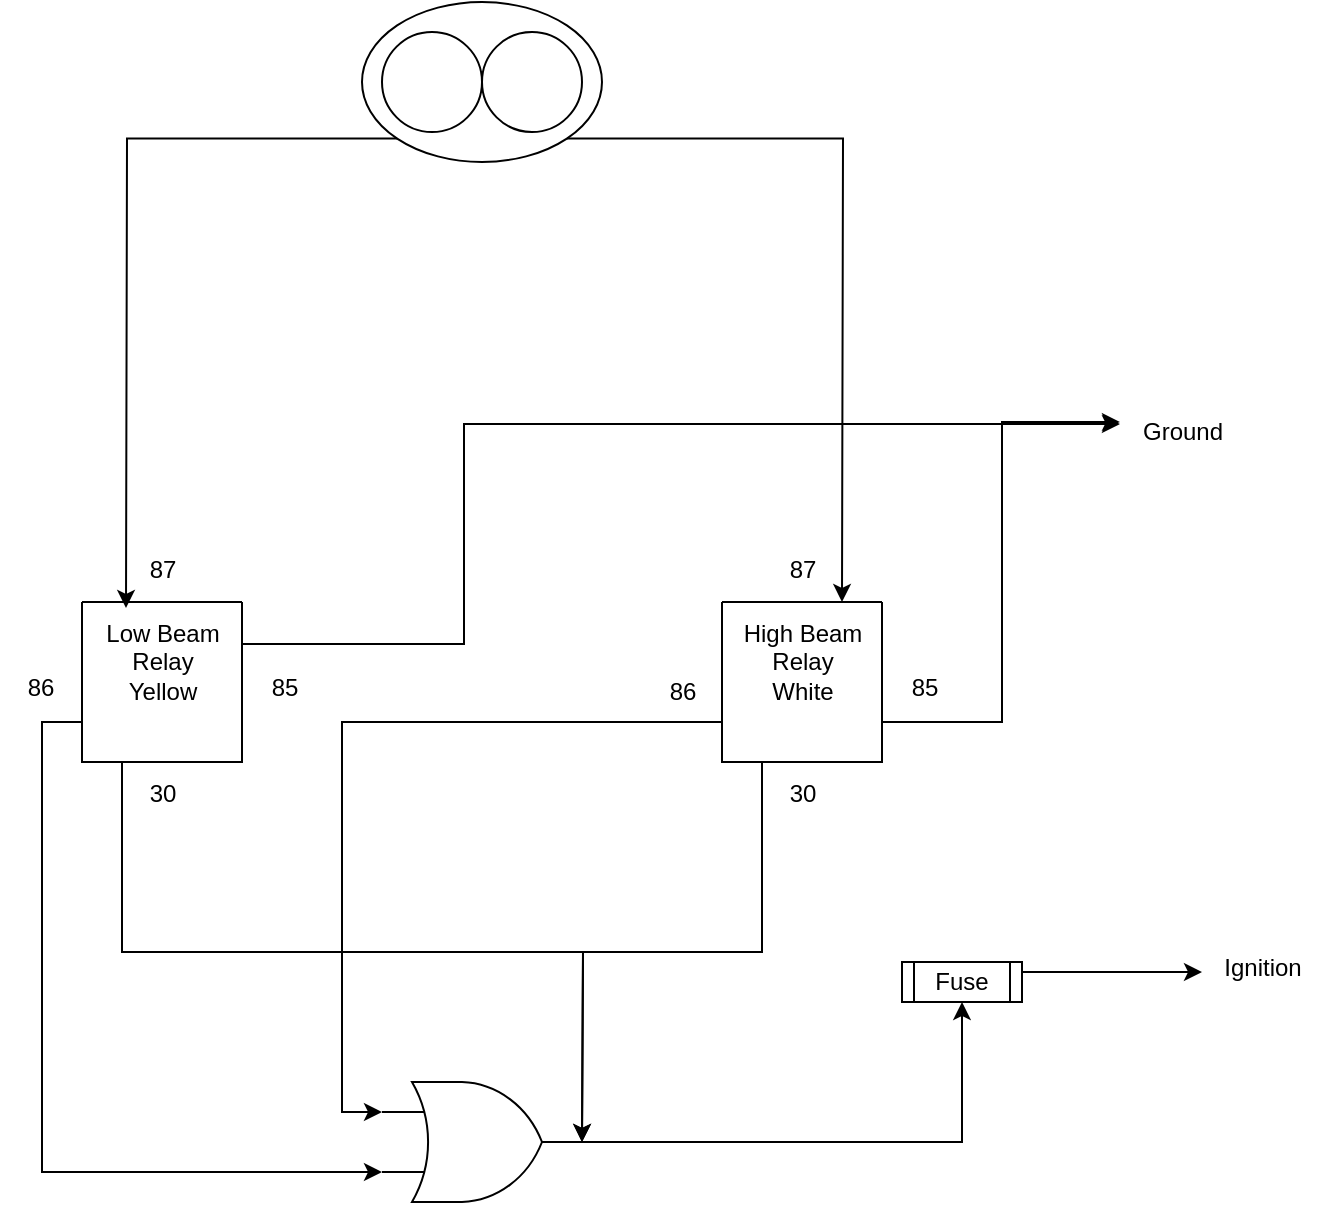 <mxfile version="24.8.0">
  <diagram name="Page-1" id="ZvO7bwKS7t3iyNbPr6pN">
    <mxGraphModel dx="1379" dy="792" grid="1" gridSize="10" guides="1" tooltips="1" connect="1" arrows="1" fold="1" page="1" pageScale="1" pageWidth="850" pageHeight="1100" math="0" shadow="0">
      <root>
        <mxCell id="0" />
        <mxCell id="1" parent="0" />
        <mxCell id="s1z2FvJruifOwnknbCyt-21" style="edgeStyle=orthogonalEdgeStyle;rounded=0;orthogonalLoop=1;jettySize=auto;html=1;exitX=1;exitY=1;exitDx=0;exitDy=0;entryX=0.5;entryY=0;entryDx=0;entryDy=0;" edge="1" parent="1" source="s1z2FvJruifOwnknbCyt-1">
          <mxGeometry relative="1" as="geometry">
            <mxPoint x="462.426" y="108.284" as="sourcePoint" />
            <mxPoint x="580" y="340" as="targetPoint" />
          </mxGeometry>
        </mxCell>
        <mxCell id="s1z2FvJruifOwnknbCyt-1" value="" style="ellipse;whiteSpace=wrap;html=1;" vertex="1" parent="1">
          <mxGeometry x="340" y="40" width="120" height="80" as="geometry" />
        </mxCell>
        <mxCell id="s1z2FvJruifOwnknbCyt-2" value="" style="ellipse;whiteSpace=wrap;html=1;aspect=fixed;" vertex="1" parent="1">
          <mxGeometry x="350" y="55" width="50" height="50" as="geometry" />
        </mxCell>
        <mxCell id="s1z2FvJruifOwnknbCyt-4" value="" style="ellipse;whiteSpace=wrap;html=1;aspect=fixed;" vertex="1" parent="1">
          <mxGeometry x="400" y="55" width="50" height="50" as="geometry" />
        </mxCell>
        <mxCell id="s1z2FvJruifOwnknbCyt-44" style="edgeStyle=orthogonalEdgeStyle;rounded=0;orthogonalLoop=1;jettySize=auto;html=1;exitX=1;exitY=0.75;exitDx=0;exitDy=0;entryX=-0.017;entryY=0.367;entryDx=0;entryDy=0;entryPerimeter=0;" edge="1" parent="1" target="s1z2FvJruifOwnknbCyt-32">
          <mxGeometry relative="1" as="geometry">
            <mxPoint x="390" y="270" as="targetPoint" />
            <mxPoint x="280" y="360" as="sourcePoint" />
            <Array as="points">
              <mxPoint x="280" y="361" />
              <mxPoint x="391" y="361" />
              <mxPoint x="391" y="251" />
            </Array>
          </mxGeometry>
        </mxCell>
        <mxCell id="s1z2FvJruifOwnknbCyt-50" style="edgeStyle=orthogonalEdgeStyle;rounded=0;orthogonalLoop=1;jettySize=auto;html=1;exitX=0.25;exitY=1;exitDx=0;exitDy=0;" edge="1" parent="1" source="s1z2FvJruifOwnknbCyt-6">
          <mxGeometry relative="1" as="geometry">
            <mxPoint x="450" y="610" as="targetPoint" />
          </mxGeometry>
        </mxCell>
        <mxCell id="s1z2FvJruifOwnknbCyt-6" value="" style="swimlane;startSize=0;" vertex="1" parent="1">
          <mxGeometry x="200" y="340" width="80" height="80" as="geometry" />
        </mxCell>
        <mxCell id="s1z2FvJruifOwnknbCyt-8" value="30" style="text;html=1;align=center;verticalAlign=middle;resizable=0;points=[];autosize=1;strokeColor=none;fillColor=none;" vertex="1" parent="1">
          <mxGeometry x="220" y="421" width="40" height="30" as="geometry" />
        </mxCell>
        <mxCell id="s1z2FvJruifOwnknbCyt-9" value="87" style="text;html=1;align=center;verticalAlign=middle;resizable=0;points=[];autosize=1;strokeColor=none;fillColor=none;" vertex="1" parent="1">
          <mxGeometry x="220" y="309" width="40" height="30" as="geometry" />
        </mxCell>
        <mxCell id="s1z2FvJruifOwnknbCyt-10" value="85" style="text;html=1;align=center;verticalAlign=middle;resizable=0;points=[];autosize=1;strokeColor=none;fillColor=none;" vertex="1" parent="1">
          <mxGeometry x="281" y="368" width="40" height="30" as="geometry" />
        </mxCell>
        <mxCell id="s1z2FvJruifOwnknbCyt-11" value="86" style="text;html=1;align=center;verticalAlign=middle;resizable=0;points=[];autosize=1;strokeColor=none;fillColor=none;" vertex="1" parent="1">
          <mxGeometry x="159" y="368" width="40" height="30" as="geometry" />
        </mxCell>
        <mxCell id="s1z2FvJruifOwnknbCyt-49" style="edgeStyle=orthogonalEdgeStyle;rounded=0;orthogonalLoop=1;jettySize=auto;html=1;exitX=0.25;exitY=1;exitDx=0;exitDy=0;" edge="1" parent="1" source="s1z2FvJruifOwnknbCyt-15">
          <mxGeometry relative="1" as="geometry">
            <mxPoint x="450" y="610" as="targetPoint" />
          </mxGeometry>
        </mxCell>
        <mxCell id="s1z2FvJruifOwnknbCyt-15" value="" style="swimlane;startSize=0;" vertex="1" parent="1">
          <mxGeometry x="520" y="340" width="80" height="80" as="geometry" />
        </mxCell>
        <mxCell id="s1z2FvJruifOwnknbCyt-16" value="30" style="text;html=1;align=center;verticalAlign=middle;resizable=0;points=[];autosize=1;strokeColor=none;fillColor=none;" vertex="1" parent="1">
          <mxGeometry x="540" y="421" width="40" height="30" as="geometry" />
        </mxCell>
        <mxCell id="s1z2FvJruifOwnknbCyt-17" value="87" style="text;html=1;align=center;verticalAlign=middle;resizable=0;points=[];autosize=1;strokeColor=none;fillColor=none;" vertex="1" parent="1">
          <mxGeometry x="540" y="309" width="40" height="30" as="geometry" />
        </mxCell>
        <mxCell id="s1z2FvJruifOwnknbCyt-18" value="85" style="text;html=1;align=center;verticalAlign=middle;resizable=0;points=[];autosize=1;strokeColor=none;fillColor=none;" vertex="1" parent="1">
          <mxGeometry x="601" y="368" width="40" height="30" as="geometry" />
        </mxCell>
        <mxCell id="s1z2FvJruifOwnknbCyt-19" value="86" style="text;html=1;align=center;verticalAlign=middle;resizable=0;points=[];autosize=1;strokeColor=none;fillColor=none;" vertex="1" parent="1">
          <mxGeometry x="480" y="370" width="40" height="30" as="geometry" />
        </mxCell>
        <mxCell id="s1z2FvJruifOwnknbCyt-22" style="edgeStyle=orthogonalEdgeStyle;rounded=0;orthogonalLoop=1;jettySize=auto;html=1;exitX=0;exitY=1;exitDx=0;exitDy=0;entryX=0.55;entryY=1.133;entryDx=0;entryDy=0;entryPerimeter=0;" edge="1" parent="1" source="s1z2FvJruifOwnknbCyt-1">
          <mxGeometry relative="1" as="geometry">
            <mxPoint x="337.574" y="108.284" as="sourcePoint" />
            <mxPoint x="222" y="342.99" as="targetPoint" />
          </mxGeometry>
        </mxCell>
        <mxCell id="s1z2FvJruifOwnknbCyt-35" style="edgeStyle=orthogonalEdgeStyle;rounded=0;orthogonalLoop=1;jettySize=auto;html=1;exitX=1;exitY=0.25;exitDx=0;exitDy=0;" edge="1" parent="1" source="s1z2FvJruifOwnknbCyt-23">
          <mxGeometry relative="1" as="geometry">
            <mxPoint x="760" y="525" as="targetPoint" />
          </mxGeometry>
        </mxCell>
        <mxCell id="s1z2FvJruifOwnknbCyt-23" value="Fuse" style="shape=process;whiteSpace=wrap;html=1;backgroundOutline=1;" vertex="1" parent="1">
          <mxGeometry x="610" y="520" width="60" height="20" as="geometry" />
        </mxCell>
        <mxCell id="s1z2FvJruifOwnknbCyt-24" value="Low Beam&lt;br&gt;&lt;span style=&quot;color: rgba(0, 0, 0, 0); font-family: monospace; font-size: 0px; text-align: start;&quot;&gt;%3CmxGraphModel%3E%3Croot%3E%3CmxCell%20id%3D%220%22%2F%3E%3CmxCell%20id%3D%221%22%20parent%3D%220%22%2F%3E%3CmxCell%20id%3D%222%22%20value%3D%22%22%20style%3D%22swimlane%3BstartSize%3D0%3B%22%20vertex%3D%221%22%20parent%3D%221%22%3E%3CmxGeometry%20x%3D%22160%22%20y%3D%22400%22%20width%3D%2280%22%20height%3D%2280%22%20as%3D%22geometry%22%2F%3E%3C%2FmxCell%3E%3CmxCell%20id%3D%223%22%20value%3D%2230%22%20style%3D%22text%3Bhtml%3D1%3Balign%3Dcenter%3BverticalAlign%3Dmiddle%3Bresizable%3D0%3Bpoints%3D%5B%5D%3Bautosize%3D1%3BstrokeColor%3Dnone%3BfillColor%3Dnone%3B%22%20vertex%3D%221%22%20parent%3D%221%22%3E%3CmxGeometry%20x%3D%22180%22%20y%3D%22481%22%20width%3D%2240%22%20height%3D%2230%22%20as%3D%22geometry%22%2F%3E%3C%2FmxCell%3E%3CmxCell%20id%3D%224%22%20value%3D%2287%22%20style%3D%22text%3Bhtml%3D1%3Balign%3Dcenter%3BverticalAlign%3Dmiddle%3Bresizable%3D0%3Bpoints%3D%5B%5D%3Bautosize%3D1%3BstrokeColor%3Dnone%3BfillColor%3Dnone%3B%22%20vertex%3D%221%22%20parent%3D%221%22%3E%3CmxGeometry%20x%3D%22180%22%20y%3D%22369%22%20width%3D%2240%22%20height%3D%2230%22%20as%3D%22geometry%22%2F%3E%3C%2FmxCell%3E%3CmxCell%20id%3D%225%22%20value%3D%2285%22%20style%3D%22text%3Bhtml%3D1%3Balign%3Dcenter%3BverticalAlign%3Dmiddle%3Bresizable%3D0%3Bpoints%3D%5B%5D%3Bautosize%3D1%3BstrokeColor%3Dnone%3BfillColor%3Dnone%3B%22%20vertex%3D%221%22%20parent%3D%221%22%3E%3CmxGeometry%20x%3D%22241%22%20y%3D%22428%22%20width%3D%2240%22%20height%3D%2230%22%20as%3D%22geometry%22%2F%3E%3C%2FmxCell%3E%3CmxCell%20id%3D%226%22%20value%3D%2286%22%20style%3D%22text%3Bhtml%3D1%3Balign%3Dcenter%3BverticalAlign%3Dmiddle%3Bresizable%3D0%3Bpoints%3D%5B%5D%3Bautosize%3D1%3BstrokeColor%3Dnone%3BfillColor%3Dnone%3B%22%20vertex%3D%221%22%20parent%3D%221%22%3E%3CmxGeometry%20x%3D%22119%22%20y%3D%22428%22%20width%3D%2240%22%20height%3D%2230%22%20as%3D%22geometry%22%2F%3E%3C%2FmxCell%3E%3C%2Froot%3E%3C%2FmxGraphModel%3E&lt;/span&gt;Relay&lt;br&gt;Yellow" style="text;html=1;align=center;verticalAlign=middle;resizable=0;points=[];autosize=1;strokeColor=none;fillColor=none;" vertex="1" parent="1">
          <mxGeometry x="200" y="340" width="80" height="60" as="geometry" />
        </mxCell>
        <mxCell id="s1z2FvJruifOwnknbCyt-32" value="Ground" style="text;html=1;align=center;verticalAlign=middle;resizable=0;points=[];autosize=1;strokeColor=none;fillColor=none;" vertex="1" parent="1">
          <mxGeometry x="720" y="240" width="60" height="30" as="geometry" />
        </mxCell>
        <mxCell id="s1z2FvJruifOwnknbCyt-34" style="edgeStyle=orthogonalEdgeStyle;rounded=0;orthogonalLoop=1;jettySize=auto;html=1;exitX=1;exitY=0.5;exitDx=0;exitDy=0;exitPerimeter=0;" edge="1" parent="1" source="s1z2FvJruifOwnknbCyt-33" target="s1z2FvJruifOwnknbCyt-23">
          <mxGeometry relative="1" as="geometry" />
        </mxCell>
        <mxCell id="s1z2FvJruifOwnknbCyt-33" value="" style="verticalLabelPosition=bottom;shadow=0;dashed=0;align=center;html=1;verticalAlign=top;shape=mxgraph.electrical.logic_gates.logic_gate;operation=or;" vertex="1" parent="1">
          <mxGeometry x="350" y="580" width="100" height="60" as="geometry" />
        </mxCell>
        <mxCell id="s1z2FvJruifOwnknbCyt-36" value="Ignition" style="text;html=1;align=center;verticalAlign=middle;resizable=0;points=[];autosize=1;strokeColor=none;fillColor=none;" vertex="1" parent="1">
          <mxGeometry x="760" y="508" width="60" height="30" as="geometry" />
        </mxCell>
        <mxCell id="s1z2FvJruifOwnknbCyt-38" style="edgeStyle=orthogonalEdgeStyle;rounded=0;orthogonalLoop=1;jettySize=auto;html=1;exitX=0;exitY=0.75;exitDx=0;exitDy=0;entryX=0;entryY=0.25;entryDx=0;entryDy=0;entryPerimeter=0;" edge="1" parent="1" source="s1z2FvJruifOwnknbCyt-15" target="s1z2FvJruifOwnknbCyt-33">
          <mxGeometry relative="1" as="geometry" />
        </mxCell>
        <mxCell id="s1z2FvJruifOwnknbCyt-39" style="edgeStyle=orthogonalEdgeStyle;rounded=0;orthogonalLoop=1;jettySize=auto;html=1;exitX=0;exitY=0.75;exitDx=0;exitDy=0;entryX=0;entryY=0.75;entryDx=0;entryDy=0;entryPerimeter=0;" edge="1" parent="1" source="s1z2FvJruifOwnknbCyt-6" target="s1z2FvJruifOwnknbCyt-33">
          <mxGeometry relative="1" as="geometry" />
        </mxCell>
        <mxCell id="s1z2FvJruifOwnknbCyt-40" value="High Beam&lt;br&gt;&lt;span style=&quot;color: rgba(0, 0, 0, 0); font-family: monospace; font-size: 0px; text-align: start;&quot;&gt;%3CmxGraphModel%3E%3Croot%3E%3CmxCell%20id%3D%220%22%2F%3E%3CmxCell%20id%3D%221%22%20parent%3D%220%22%2F%3E%3CmxCell%20id%3D%222%22%20value%3D%22%22%20style%3D%22swimlane%3BstartSize%3D0%3B%22%20vertex%3D%221%22%20parent%3D%221%22%3E%3CmxGeometry%20x%3D%22160%22%20y%3D%22400%22%20width%3D%2280%22%20height%3D%2280%22%20as%3D%22geometry%22%2F%3E%3C%2FmxCell%3E%3CmxCell%20id%3D%223%22%20value%3D%2230%22%20style%3D%22text%3Bhtml%3D1%3Balign%3Dcenter%3BverticalAlign%3Dmiddle%3Bresizable%3D0%3Bpoints%3D%5B%5D%3Bautosize%3D1%3BstrokeColor%3Dnone%3BfillColor%3Dnone%3B%22%20vertex%3D%221%22%20parent%3D%221%22%3E%3CmxGeometry%20x%3D%22180%22%20y%3D%22481%22%20width%3D%2240%22%20height%3D%2230%22%20as%3D%22geometry%22%2F%3E%3C%2FmxCell%3E%3CmxCell%20id%3D%224%22%20value%3D%2287%22%20style%3D%22text%3Bhtml%3D1%3Balign%3Dcenter%3BverticalAlign%3Dmiddle%3Bresizable%3D0%3Bpoints%3D%5B%5D%3Bautosize%3D1%3BstrokeColor%3Dnone%3BfillColor%3Dnone%3B%22%20vertex%3D%221%22%20parent%3D%221%22%3E%3CmxGeometry%20x%3D%22180%22%20y%3D%22369%22%20width%3D%2240%22%20height%3D%2230%22%20as%3D%22geometry%22%2F%3E%3C%2FmxCell%3E%3CmxCell%20id%3D%225%22%20value%3D%2285%22%20style%3D%22text%3Bhtml%3D1%3Balign%3Dcenter%3BverticalAlign%3Dmiddle%3Bresizable%3D0%3Bpoints%3D%5B%5D%3Bautosize%3D1%3BstrokeColor%3Dnone%3BfillColor%3Dnone%3B%22%20vertex%3D%221%22%20parent%3D%221%22%3E%3CmxGeometry%20x%3D%22241%22%20y%3D%22428%22%20width%3D%2240%22%20height%3D%2230%22%20as%3D%22geometry%22%2F%3E%3C%2FmxCell%3E%3CmxCell%20id%3D%226%22%20value%3D%2286%22%20style%3D%22text%3Bhtml%3D1%3Balign%3Dcenter%3BverticalAlign%3Dmiddle%3Bresizable%3D0%3Bpoints%3D%5B%5D%3Bautosize%3D1%3BstrokeColor%3Dnone%3BfillColor%3Dnone%3B%22%20vertex%3D%221%22%20parent%3D%221%22%3E%3CmxGeometry%20x%3D%22119%22%20y%3D%22428%22%20width%3D%2240%22%20height%3D%2230%22%20as%3D%22geometry%22%2F%3E%3C%2FmxCell%3E%3C%2Froot%3E%3C%2FmxGraphModel%3E&lt;/span&gt;Relay&lt;br&gt;White" style="text;html=1;align=center;verticalAlign=middle;resizable=0;points=[];autosize=1;strokeColor=none;fillColor=none;" vertex="1" parent="1">
          <mxGeometry x="520" y="340" width="80" height="60" as="geometry" />
        </mxCell>
        <mxCell id="s1z2FvJruifOwnknbCyt-45" style="edgeStyle=orthogonalEdgeStyle;rounded=0;orthogonalLoop=1;jettySize=auto;html=1;exitX=1;exitY=0.75;exitDx=0;exitDy=0;entryX=-0.017;entryY=0.333;entryDx=0;entryDy=0;entryPerimeter=0;" edge="1" parent="1" source="s1z2FvJruifOwnknbCyt-15" target="s1z2FvJruifOwnknbCyt-32">
          <mxGeometry relative="1" as="geometry" />
        </mxCell>
      </root>
    </mxGraphModel>
  </diagram>
</mxfile>
